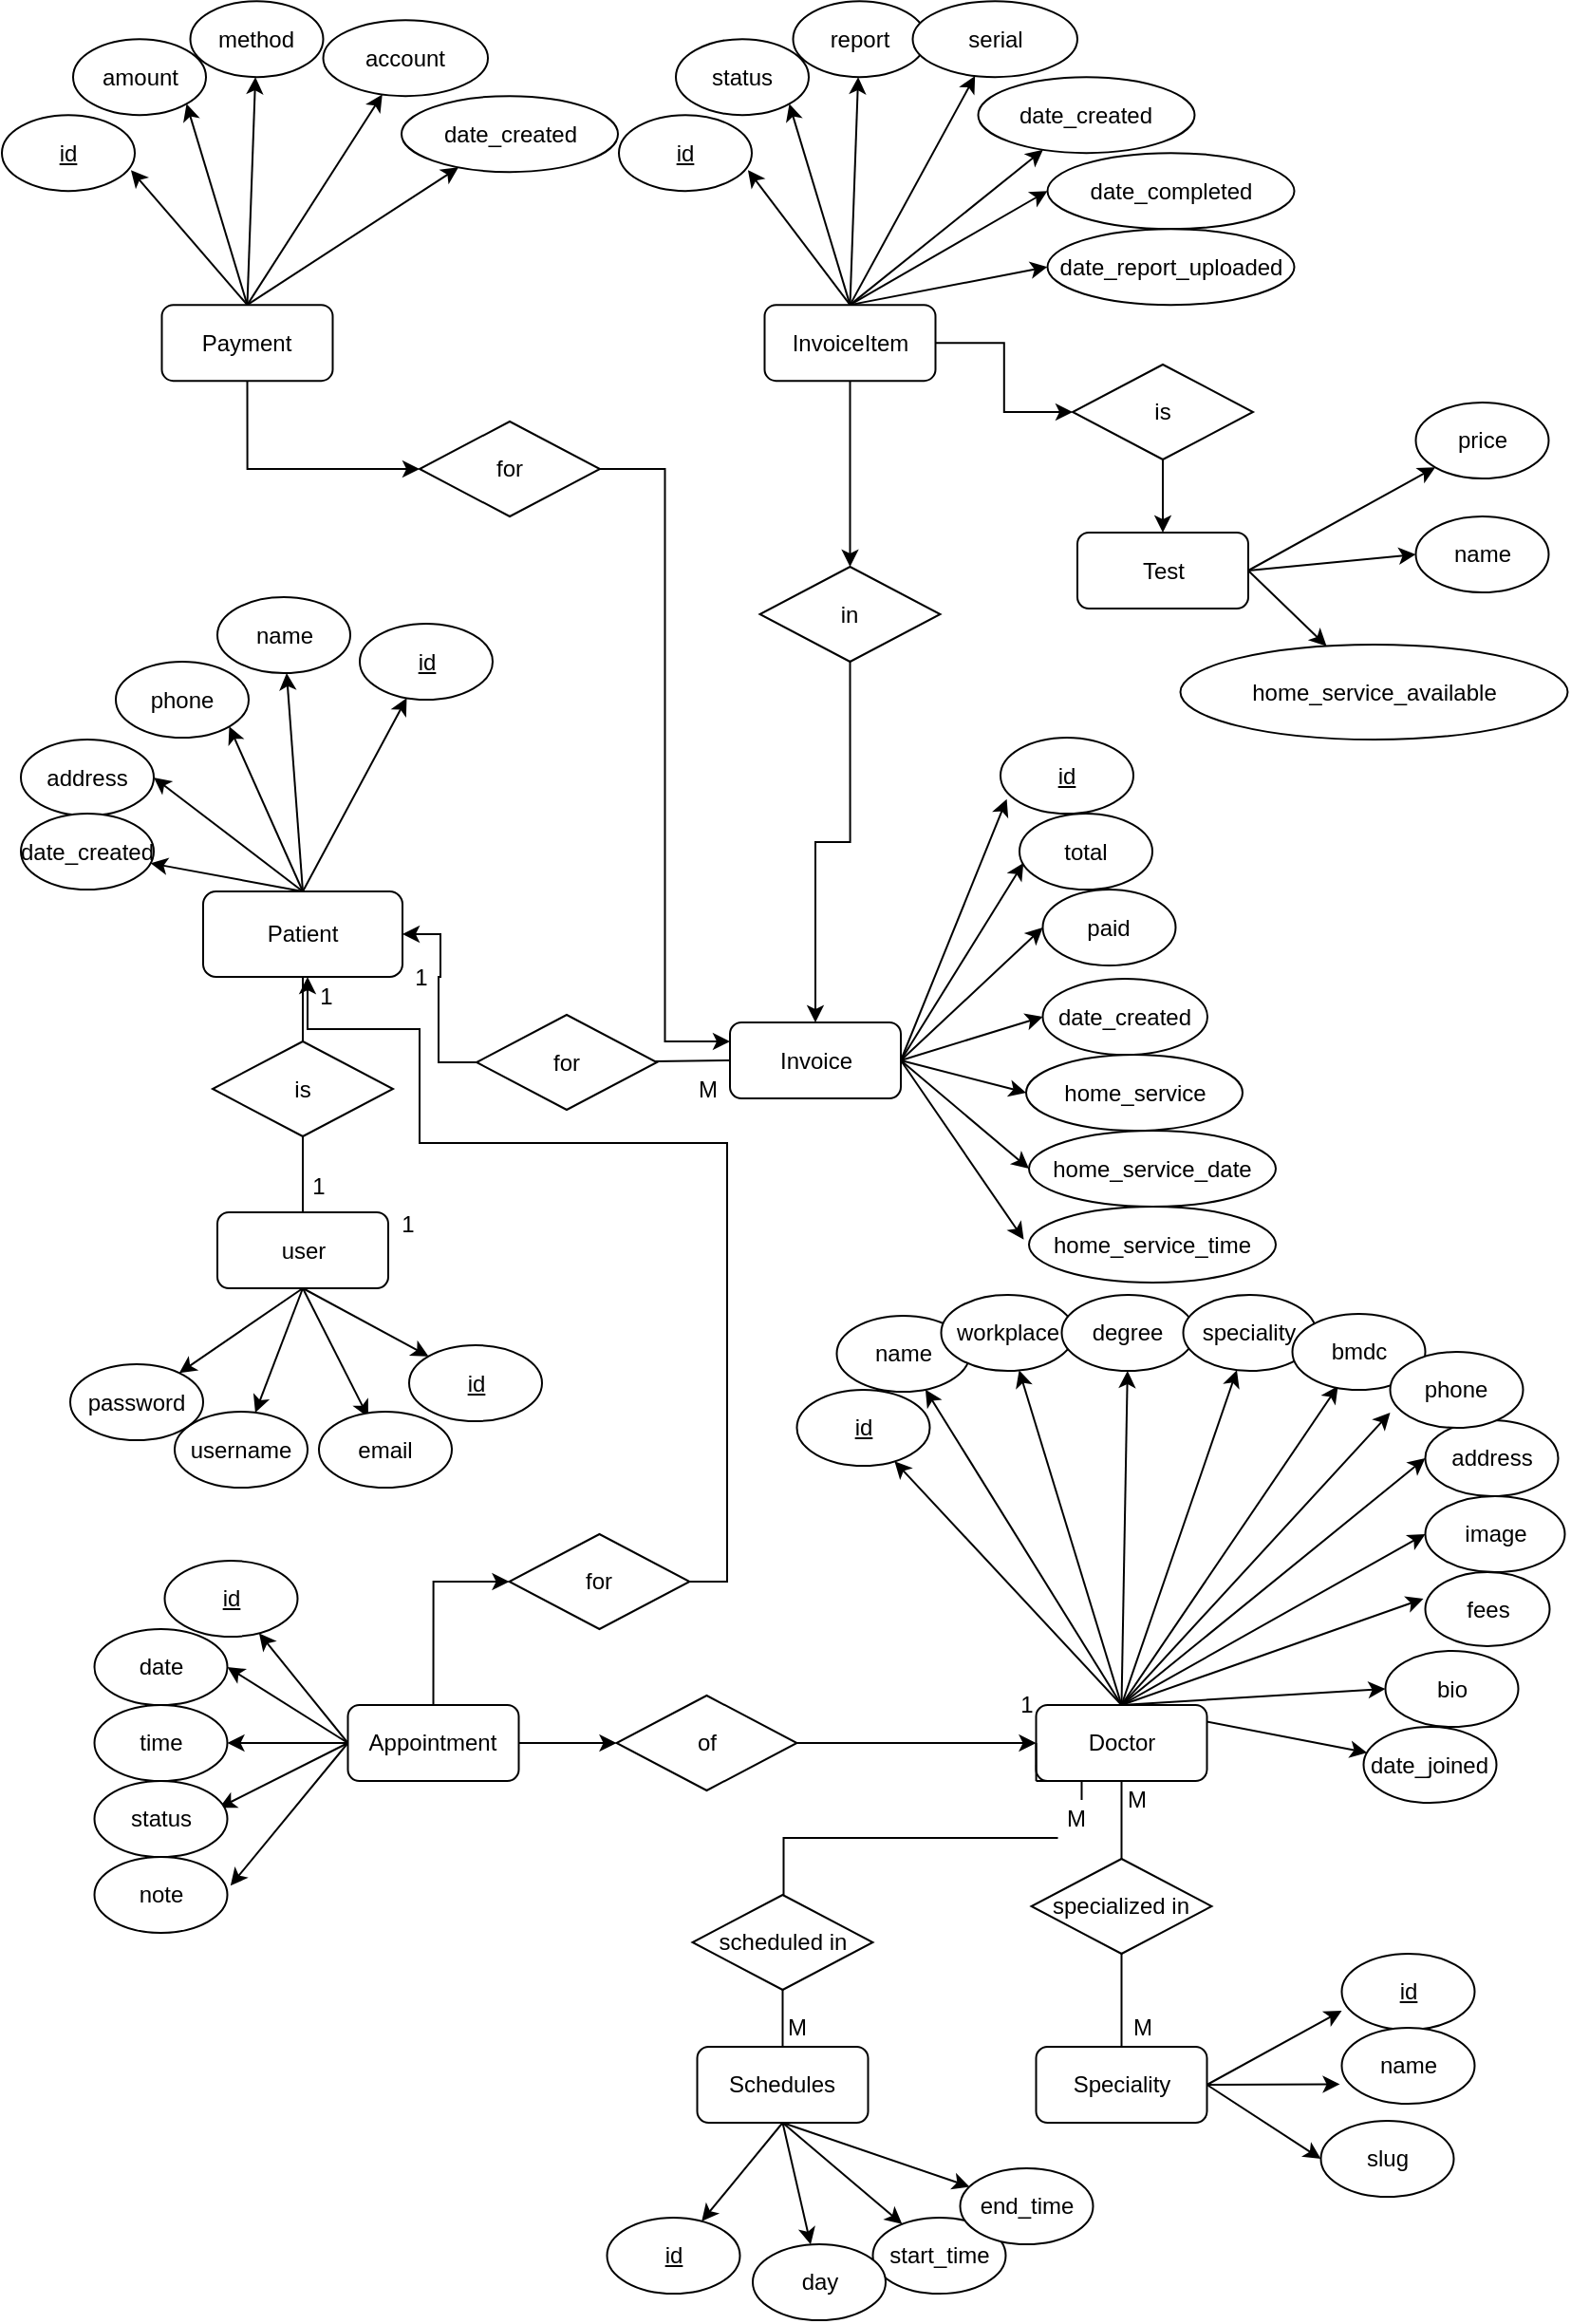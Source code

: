 <mxfile version="21.6.5" type="device">
  <diagram id="R2lEEEUBdFMjLlhIrx00" name="Page-1">
    <mxGraphModel dx="1203" dy="1278" grid="1" gridSize="10" guides="1" tooltips="1" connect="1" arrows="1" fold="1" page="1" pageScale="1" pageWidth="827" pageHeight="1169" math="0" shadow="0" extFonts="Permanent Marker^https://fonts.googleapis.com/css?family=Permanent+Marker">
      <root>
        <mxCell id="0" />
        <mxCell id="1" parent="0" />
        <mxCell id="MrEg3T0AcvcYFVCr-mxv-3" value="&lt;u&gt;id&lt;/u&gt;" style="ellipse;whiteSpace=wrap;html=1;" parent="1" vertex="1">
          <mxGeometry x="214.5" y="756.5" width="70" height="40" as="geometry" />
        </mxCell>
        <mxCell id="NR9xmrj7ewhQuDLOdvel-99" style="edgeStyle=none;rounded=0;orthogonalLoop=1;jettySize=auto;html=1;exitX=0.5;exitY=1;exitDx=0;exitDy=0;entryX=0;entryY=0;entryDx=0;entryDy=0;" parent="1" source="MrEg3T0AcvcYFVCr-mxv-27" target="MrEg3T0AcvcYFVCr-mxv-3" edge="1">
          <mxGeometry relative="1" as="geometry" />
        </mxCell>
        <mxCell id="NR9xmrj7ewhQuDLOdvel-100" style="edgeStyle=none;rounded=0;orthogonalLoop=1;jettySize=auto;html=1;exitX=0.5;exitY=1;exitDx=0;exitDy=0;entryX=0.371;entryY=0.075;entryDx=0;entryDy=0;entryPerimeter=0;" parent="1" source="MrEg3T0AcvcYFVCr-mxv-27" target="MrEg3T0AcvcYFVCr-mxv-28" edge="1">
          <mxGeometry relative="1" as="geometry" />
        </mxCell>
        <mxCell id="NR9xmrj7ewhQuDLOdvel-101" style="edgeStyle=none;rounded=0;orthogonalLoop=1;jettySize=auto;html=1;exitX=0.5;exitY=1;exitDx=0;exitDy=0;" parent="1" source="MrEg3T0AcvcYFVCr-mxv-27" target="MrEg3T0AcvcYFVCr-mxv-29" edge="1">
          <mxGeometry relative="1" as="geometry" />
        </mxCell>
        <mxCell id="NR9xmrj7ewhQuDLOdvel-102" style="edgeStyle=none;rounded=0;orthogonalLoop=1;jettySize=auto;html=1;exitX=0.5;exitY=1;exitDx=0;exitDy=0;" parent="1" source="MrEg3T0AcvcYFVCr-mxv-27" target="MrEg3T0AcvcYFVCr-mxv-30" edge="1">
          <mxGeometry relative="1" as="geometry" />
        </mxCell>
        <mxCell id="MrEg3T0AcvcYFVCr-mxv-27" value="user" style="rounded=1;whiteSpace=wrap;html=1;" parent="1" vertex="1">
          <mxGeometry x="113.5" y="686.5" width="90" height="40" as="geometry" />
        </mxCell>
        <mxCell id="MrEg3T0AcvcYFVCr-mxv-28" value="email" style="ellipse;whiteSpace=wrap;html=1;" parent="1" vertex="1">
          <mxGeometry x="167" y="791.5" width="70" height="40" as="geometry" />
        </mxCell>
        <mxCell id="MrEg3T0AcvcYFVCr-mxv-29" value="username" style="ellipse;whiteSpace=wrap;html=1;" parent="1" vertex="1">
          <mxGeometry x="91" y="791.5" width="70" height="40" as="geometry" />
        </mxCell>
        <mxCell id="MrEg3T0AcvcYFVCr-mxv-30" value="password" style="ellipse;whiteSpace=wrap;html=1;" parent="1" vertex="1">
          <mxGeometry x="36" y="766.5" width="70" height="40" as="geometry" />
        </mxCell>
        <mxCell id="MrEg3T0AcvcYFVCr-mxv-37" style="edgeStyle=none;rounded=0;orthogonalLoop=1;jettySize=auto;html=1;exitX=0.5;exitY=0;exitDx=0;exitDy=0;" parent="1" source="MrEg3T0AcvcYFVCr-mxv-40" target="MrEg3T0AcvcYFVCr-mxv-41" edge="1">
          <mxGeometry relative="1" as="geometry" />
        </mxCell>
        <mxCell id="MrEg3T0AcvcYFVCr-mxv-38" style="edgeStyle=none;rounded=0;orthogonalLoop=1;jettySize=auto;html=1;exitX=0.5;exitY=0;exitDx=0;exitDy=0;" parent="1" source="MrEg3T0AcvcYFVCr-mxv-40" target="MrEg3T0AcvcYFVCr-mxv-42" edge="1">
          <mxGeometry relative="1" as="geometry" />
        </mxCell>
        <mxCell id="MrEg3T0AcvcYFVCr-mxv-39" style="edgeStyle=none;rounded=0;orthogonalLoop=1;jettySize=auto;html=1;exitX=0.5;exitY=0;exitDx=0;exitDy=0;" parent="1" source="MrEg3T0AcvcYFVCr-mxv-40" target="MrEg3T0AcvcYFVCr-mxv-43" edge="1">
          <mxGeometry relative="1" as="geometry" />
        </mxCell>
        <mxCell id="NR9xmrj7ewhQuDLOdvel-12" style="edgeStyle=none;rounded=0;orthogonalLoop=1;jettySize=auto;html=1;exitX=0.5;exitY=0;exitDx=0;exitDy=0;" parent="1" source="MrEg3T0AcvcYFVCr-mxv-40" target="NR9xmrj7ewhQuDLOdvel-2" edge="1">
          <mxGeometry relative="1" as="geometry" />
        </mxCell>
        <mxCell id="NR9xmrj7ewhQuDLOdvel-13" style="edgeStyle=none;rounded=0;orthogonalLoop=1;jettySize=auto;html=1;exitX=0.5;exitY=0;exitDx=0;exitDy=0;" parent="1" source="MrEg3T0AcvcYFVCr-mxv-40" target="NR9xmrj7ewhQuDLOdvel-3" edge="1">
          <mxGeometry relative="1" as="geometry" />
        </mxCell>
        <mxCell id="NR9xmrj7ewhQuDLOdvel-16" style="edgeStyle=none;rounded=0;orthogonalLoop=1;jettySize=auto;html=1;exitX=0.5;exitY=0;exitDx=0;exitDy=0;entryX=0.343;entryY=0.95;entryDx=0;entryDy=0;entryPerimeter=0;" parent="1" source="MrEg3T0AcvcYFVCr-mxv-40" target="NR9xmrj7ewhQuDLOdvel-4" edge="1">
          <mxGeometry relative="1" as="geometry" />
        </mxCell>
        <mxCell id="NR9xmrj7ewhQuDLOdvel-18" style="edgeStyle=none;rounded=0;orthogonalLoop=1;jettySize=auto;html=1;exitX=0.5;exitY=0;exitDx=0;exitDy=0;entryX=0;entryY=0.8;entryDx=0;entryDy=0;entryPerimeter=0;" parent="1" source="MrEg3T0AcvcYFVCr-mxv-40" target="NR9xmrj7ewhQuDLOdvel-5" edge="1">
          <mxGeometry relative="1" as="geometry" />
        </mxCell>
        <mxCell id="NR9xmrj7ewhQuDLOdvel-19" style="edgeStyle=none;rounded=0;orthogonalLoop=1;jettySize=auto;html=1;exitX=0.5;exitY=0;exitDx=0;exitDy=0;entryX=0;entryY=0.5;entryDx=0;entryDy=0;" parent="1" source="MrEg3T0AcvcYFVCr-mxv-40" target="NR9xmrj7ewhQuDLOdvel-6" edge="1">
          <mxGeometry relative="1" as="geometry" />
        </mxCell>
        <mxCell id="NR9xmrj7ewhQuDLOdvel-20" style="edgeStyle=none;rounded=0;orthogonalLoop=1;jettySize=auto;html=1;exitX=0.5;exitY=0;exitDx=0;exitDy=0;entryX=0;entryY=0.5;entryDx=0;entryDy=0;" parent="1" source="MrEg3T0AcvcYFVCr-mxv-40" target="NR9xmrj7ewhQuDLOdvel-7" edge="1">
          <mxGeometry relative="1" as="geometry" />
        </mxCell>
        <mxCell id="NR9xmrj7ewhQuDLOdvel-21" style="edgeStyle=none;rounded=0;orthogonalLoop=1;jettySize=auto;html=1;exitX=0.5;exitY=0;exitDx=0;exitDy=0;entryX=-0.015;entryY=0.359;entryDx=0;entryDy=0;entryPerimeter=0;" parent="1" source="MrEg3T0AcvcYFVCr-mxv-40" target="NR9xmrj7ewhQuDLOdvel-9" edge="1">
          <mxGeometry relative="1" as="geometry" />
        </mxCell>
        <mxCell id="NR9xmrj7ewhQuDLOdvel-22" style="edgeStyle=none;rounded=0;orthogonalLoop=1;jettySize=auto;html=1;exitX=0.5;exitY=0;exitDx=0;exitDy=0;entryX=0;entryY=0.5;entryDx=0;entryDy=0;" parent="1" source="MrEg3T0AcvcYFVCr-mxv-40" target="NR9xmrj7ewhQuDLOdvel-8" edge="1">
          <mxGeometry relative="1" as="geometry" />
        </mxCell>
        <mxCell id="NR9xmrj7ewhQuDLOdvel-23" style="edgeStyle=none;rounded=0;orthogonalLoop=1;jettySize=auto;html=1;exitX=0.5;exitY=0;exitDx=0;exitDy=0;" parent="1" source="MrEg3T0AcvcYFVCr-mxv-40" target="NR9xmrj7ewhQuDLOdvel-10" edge="1">
          <mxGeometry relative="1" as="geometry" />
        </mxCell>
        <mxCell id="NR9xmrj7ewhQuDLOdvel-47" style="edgeStyle=orthogonalEdgeStyle;rounded=0;orthogonalLoop=1;jettySize=auto;html=1;exitX=0;exitY=1;exitDx=0;exitDy=0;endArrow=none;endFill=0;" parent="1" source="NR9xmrj7ewhQuDLOdvel-49" target="MrEg3T0AcvcYFVCr-mxv-68" edge="1">
          <mxGeometry relative="1" as="geometry">
            <Array as="points">
              <mxPoint x="411.75" y="1016" />
            </Array>
          </mxGeometry>
        </mxCell>
        <mxCell id="MrEg3T0AcvcYFVCr-mxv-40" value="Doctor" style="rounded=1;whiteSpace=wrap;html=1;" parent="1" vertex="1">
          <mxGeometry x="544.75" y="946" width="90" height="40" as="geometry" />
        </mxCell>
        <mxCell id="MrEg3T0AcvcYFVCr-mxv-41" value="&lt;u&gt;id&lt;/u&gt;" style="ellipse;whiteSpace=wrap;html=1;" parent="1" vertex="1">
          <mxGeometry x="418.75" y="780" width="70" height="40" as="geometry" />
        </mxCell>
        <mxCell id="MrEg3T0AcvcYFVCr-mxv-42" value="name" style="ellipse;whiteSpace=wrap;html=1;" parent="1" vertex="1">
          <mxGeometry x="439.75" y="741" width="70" height="40" as="geometry" />
        </mxCell>
        <mxCell id="MrEg3T0AcvcYFVCr-mxv-43" value="workplace" style="ellipse;whiteSpace=wrap;html=1;" parent="1" vertex="1">
          <mxGeometry x="494.75" y="730" width="70" height="40" as="geometry" />
        </mxCell>
        <mxCell id="MrEg3T0AcvcYFVCr-mxv-53" style="edgeStyle=none;rounded=0;orthogonalLoop=1;jettySize=auto;html=1;exitX=1;exitY=0.5;exitDx=0;exitDy=0;entryX=0;entryY=0.75;entryDx=0;entryDy=0;entryPerimeter=0;" parent="1" source="MrEg3T0AcvcYFVCr-mxv-47" target="MrEg3T0AcvcYFVCr-mxv-48" edge="1">
          <mxGeometry relative="1" as="geometry" />
        </mxCell>
        <mxCell id="MrEg3T0AcvcYFVCr-mxv-54" style="edgeStyle=none;rounded=0;orthogonalLoop=1;jettySize=auto;html=1;exitX=1;exitY=0.5;exitDx=0;exitDy=0;entryX=-0.014;entryY=0.743;entryDx=0;entryDy=0;entryPerimeter=0;" parent="1" source="MrEg3T0AcvcYFVCr-mxv-47" target="MrEg3T0AcvcYFVCr-mxv-49" edge="1">
          <mxGeometry relative="1" as="geometry" />
        </mxCell>
        <mxCell id="MrEg3T0AcvcYFVCr-mxv-56" style="edgeStyle=none;rounded=0;orthogonalLoop=1;jettySize=auto;html=1;exitX=1;exitY=0.5;exitDx=0;exitDy=0;entryX=0;entryY=0.5;entryDx=0;entryDy=0;" parent="1" source="MrEg3T0AcvcYFVCr-mxv-47" target="MrEg3T0AcvcYFVCr-mxv-52" edge="1">
          <mxGeometry relative="1" as="geometry" />
        </mxCell>
        <mxCell id="MrEg3T0AcvcYFVCr-mxv-60" style="edgeStyle=none;rounded=0;orthogonalLoop=1;jettySize=auto;html=1;exitX=0.5;exitY=0;exitDx=0;exitDy=0;entryX=0.5;entryY=1;entryDx=0;entryDy=0;endArrow=none;endFill=0;" parent="1" source="MrEg3T0AcvcYFVCr-mxv-47" target="MrEg3T0AcvcYFVCr-mxv-59" edge="1">
          <mxGeometry relative="1" as="geometry" />
        </mxCell>
        <mxCell id="MrEg3T0AcvcYFVCr-mxv-47" value="Speciality" style="rounded=1;whiteSpace=wrap;html=1;" parent="1" vertex="1">
          <mxGeometry x="544.75" y="1126" width="90" height="40" as="geometry" />
        </mxCell>
        <mxCell id="MrEg3T0AcvcYFVCr-mxv-48" value="&lt;u&gt;id&lt;/u&gt;" style="ellipse;whiteSpace=wrap;html=1;" parent="1" vertex="1">
          <mxGeometry x="705.75" y="1077" width="70" height="40" as="geometry" />
        </mxCell>
        <mxCell id="MrEg3T0AcvcYFVCr-mxv-49" value="name" style="ellipse;whiteSpace=wrap;html=1;" parent="1" vertex="1">
          <mxGeometry x="705.75" y="1116" width="70" height="40" as="geometry" />
        </mxCell>
        <mxCell id="MrEg3T0AcvcYFVCr-mxv-52" value="slug" style="ellipse;whiteSpace=wrap;html=1;" parent="1" vertex="1">
          <mxGeometry x="694.75" y="1165" width="70" height="40" as="geometry" />
        </mxCell>
        <mxCell id="NR9xmrj7ewhQuDLOdvel-43" style="edgeStyle=none;rounded=0;orthogonalLoop=1;jettySize=auto;html=1;exitX=0.5;exitY=0;exitDx=0;exitDy=0;endArrow=none;endFill=0;" parent="1" source="MrEg3T0AcvcYFVCr-mxv-59" target="MrEg3T0AcvcYFVCr-mxv-40" edge="1">
          <mxGeometry relative="1" as="geometry" />
        </mxCell>
        <mxCell id="MrEg3T0AcvcYFVCr-mxv-59" value="specialized in" style="rhombus;whiteSpace=wrap;html=1;" parent="1" vertex="1">
          <mxGeometry x="542.25" y="1027" width="95" height="50" as="geometry" />
        </mxCell>
        <mxCell id="MrEg3T0AcvcYFVCr-mxv-72" style="edgeStyle=none;rounded=0;orthogonalLoop=1;jettySize=auto;html=1;exitX=0.5;exitY=0;exitDx=0;exitDy=0;entryX=0.5;entryY=1;entryDx=0;entryDy=0;endArrow=none;endFill=0;" parent="1" source="MrEg3T0AcvcYFVCr-mxv-62" target="MrEg3T0AcvcYFVCr-mxv-68" edge="1">
          <mxGeometry relative="1" as="geometry" />
        </mxCell>
        <mxCell id="MrEg3T0AcvcYFVCr-mxv-74" style="edgeStyle=none;rounded=0;orthogonalLoop=1;jettySize=auto;html=1;exitX=0.5;exitY=1;exitDx=0;exitDy=0;" parent="1" source="MrEg3T0AcvcYFVCr-mxv-62" target="MrEg3T0AcvcYFVCr-mxv-63" edge="1">
          <mxGeometry relative="1" as="geometry" />
        </mxCell>
        <mxCell id="MrEg3T0AcvcYFVCr-mxv-75" style="edgeStyle=none;rounded=0;orthogonalLoop=1;jettySize=auto;html=1;exitX=0.5;exitY=1;exitDx=0;exitDy=0;" parent="1" source="MrEg3T0AcvcYFVCr-mxv-62" target="MrEg3T0AcvcYFVCr-mxv-67" edge="1">
          <mxGeometry relative="1" as="geometry" />
        </mxCell>
        <mxCell id="MrEg3T0AcvcYFVCr-mxv-76" style="edgeStyle=none;rounded=0;orthogonalLoop=1;jettySize=auto;html=1;exitX=0.5;exitY=1;exitDx=0;exitDy=0;" parent="1" source="MrEg3T0AcvcYFVCr-mxv-62" target="MrEg3T0AcvcYFVCr-mxv-65" edge="1">
          <mxGeometry relative="1" as="geometry" />
        </mxCell>
        <mxCell id="NR9xmrj7ewhQuDLOdvel-46" style="edgeStyle=none;rounded=0;orthogonalLoop=1;jettySize=auto;html=1;exitX=0.5;exitY=1;exitDx=0;exitDy=0;" parent="1" source="MrEg3T0AcvcYFVCr-mxv-62" target="NR9xmrj7ewhQuDLOdvel-45" edge="1">
          <mxGeometry relative="1" as="geometry" />
        </mxCell>
        <mxCell id="MrEg3T0AcvcYFVCr-mxv-62" value="Schedules" style="rounded=1;whiteSpace=wrap;html=1;" parent="1" vertex="1">
          <mxGeometry x="366.25" y="1126" width="90" height="40" as="geometry" />
        </mxCell>
        <mxCell id="MrEg3T0AcvcYFVCr-mxv-63" value="&lt;u&gt;id&lt;/u&gt;" style="ellipse;whiteSpace=wrap;html=1;" parent="1" vertex="1">
          <mxGeometry x="318.75" y="1216" width="70" height="40" as="geometry" />
        </mxCell>
        <mxCell id="MrEg3T0AcvcYFVCr-mxv-65" value="start_time" style="ellipse;whiteSpace=wrap;html=1;" parent="1" vertex="1">
          <mxGeometry x="458.75" y="1216" width="70" height="40" as="geometry" />
        </mxCell>
        <mxCell id="MrEg3T0AcvcYFVCr-mxv-67" value="day" style="ellipse;whiteSpace=wrap;html=1;" parent="1" vertex="1">
          <mxGeometry x="395.5" y="1230" width="70" height="40" as="geometry" />
        </mxCell>
        <mxCell id="MrEg3T0AcvcYFVCr-mxv-68" value="scheduled in" style="rhombus;whiteSpace=wrap;html=1;" parent="1" vertex="1">
          <mxGeometry x="363.75" y="1046" width="95" height="50" as="geometry" />
        </mxCell>
        <mxCell id="7JgGN-1_wyzwWo55QArx-51" style="edgeStyle=none;rounded=0;orthogonalLoop=1;jettySize=auto;html=1;exitX=1;exitY=0.5;exitDx=0;exitDy=0;entryX=0;entryY=1;entryDx=0;entryDy=0;" edge="1" parent="1" source="MrEg3T0AcvcYFVCr-mxv-103" target="NR9xmrj7ewhQuDLOdvel-59">
          <mxGeometry relative="1" as="geometry" />
        </mxCell>
        <mxCell id="7JgGN-1_wyzwWo55QArx-52" style="edgeStyle=none;rounded=0;orthogonalLoop=1;jettySize=auto;html=1;exitX=1;exitY=0.5;exitDx=0;exitDy=0;entryX=0;entryY=0.5;entryDx=0;entryDy=0;" edge="1" parent="1" source="MrEg3T0AcvcYFVCr-mxv-103" target="NR9xmrj7ewhQuDLOdvel-60">
          <mxGeometry relative="1" as="geometry" />
        </mxCell>
        <mxCell id="7JgGN-1_wyzwWo55QArx-53" style="edgeStyle=none;rounded=0;orthogonalLoop=1;jettySize=auto;html=1;exitX=1;exitY=0.5;exitDx=0;exitDy=0;" edge="1" parent="1" source="MrEg3T0AcvcYFVCr-mxv-103" target="NR9xmrj7ewhQuDLOdvel-58">
          <mxGeometry relative="1" as="geometry" />
        </mxCell>
        <mxCell id="MrEg3T0AcvcYFVCr-mxv-103" value="Test" style="rounded=1;whiteSpace=wrap;html=1;" parent="1" vertex="1">
          <mxGeometry x="566.5" y="328.5" width="90" height="40" as="geometry" />
        </mxCell>
        <mxCell id="NR9xmrj7ewhQuDLOdvel-25" style="edgeStyle=none;rounded=0;orthogonalLoop=1;jettySize=auto;html=1;exitX=0;exitY=0.5;exitDx=0;exitDy=0;" parent="1" source="MrEg3T0AcvcYFVCr-mxv-136" target="MrEg3T0AcvcYFVCr-mxv-142" edge="1">
          <mxGeometry relative="1" as="geometry" />
        </mxCell>
        <mxCell id="NR9xmrj7ewhQuDLOdvel-26" style="edgeStyle=none;rounded=0;orthogonalLoop=1;jettySize=auto;html=1;exitX=0;exitY=0.5;exitDx=0;exitDy=0;entryX=1;entryY=0.5;entryDx=0;entryDy=0;" parent="1" source="MrEg3T0AcvcYFVCr-mxv-136" target="MrEg3T0AcvcYFVCr-mxv-141" edge="1">
          <mxGeometry relative="1" as="geometry" />
        </mxCell>
        <mxCell id="NR9xmrj7ewhQuDLOdvel-27" style="edgeStyle=none;rounded=0;orthogonalLoop=1;jettySize=auto;html=1;exitX=0;exitY=0.5;exitDx=0;exitDy=0;entryX=1;entryY=1;entryDx=0;entryDy=0;" parent="1" source="MrEg3T0AcvcYFVCr-mxv-136" target="MrEg3T0AcvcYFVCr-mxv-140" edge="1">
          <mxGeometry relative="1" as="geometry" />
        </mxCell>
        <mxCell id="NR9xmrj7ewhQuDLOdvel-29" style="edgeStyle=none;rounded=0;orthogonalLoop=1;jettySize=auto;html=1;exitX=0;exitY=0.5;exitDx=0;exitDy=0;" parent="1" source="MrEg3T0AcvcYFVCr-mxv-136" target="MrEg3T0AcvcYFVCr-mxv-138" edge="1">
          <mxGeometry relative="1" as="geometry" />
        </mxCell>
        <mxCell id="NR9xmrj7ewhQuDLOdvel-30" style="edgeStyle=none;rounded=0;orthogonalLoop=1;jettySize=auto;html=1;exitX=0;exitY=0.5;exitDx=0;exitDy=0;" parent="1" source="MrEg3T0AcvcYFVCr-mxv-136" target="MrEg3T0AcvcYFVCr-mxv-137" edge="1">
          <mxGeometry relative="1" as="geometry" />
        </mxCell>
        <mxCell id="NR9xmrj7ewhQuDLOdvel-103" style="edgeStyle=none;rounded=0;orthogonalLoop=1;jettySize=auto;html=1;exitX=1;exitY=0.5;exitDx=0;exitDy=0;endArrow=none;endFill=0;" parent="1" source="MrEg3T0AcvcYFVCr-mxv-136" target="NR9xmrj7ewhQuDLOdvel-31" edge="1">
          <mxGeometry relative="1" as="geometry" />
        </mxCell>
        <mxCell id="MrEg3T0AcvcYFVCr-mxv-136" value="Patient" style="rounded=1;whiteSpace=wrap;html=1;direction=south;" parent="1" vertex="1">
          <mxGeometry x="106" y="517.5" width="105" height="45" as="geometry" />
        </mxCell>
        <mxCell id="MrEg3T0AcvcYFVCr-mxv-137" value="&lt;u&gt;id&lt;/u&gt;" style="ellipse;whiteSpace=wrap;html=1;" parent="1" vertex="1">
          <mxGeometry x="188.5" y="376.5" width="70" height="40" as="geometry" />
        </mxCell>
        <mxCell id="MrEg3T0AcvcYFVCr-mxv-138" value="name" style="ellipse;whiteSpace=wrap;html=1;" parent="1" vertex="1">
          <mxGeometry x="113.5" y="362.5" width="70" height="40" as="geometry" />
        </mxCell>
        <mxCell id="MrEg3T0AcvcYFVCr-mxv-140" value="phone" style="ellipse;whiteSpace=wrap;html=1;" parent="1" vertex="1">
          <mxGeometry x="60" y="396.5" width="70" height="40" as="geometry" />
        </mxCell>
        <mxCell id="MrEg3T0AcvcYFVCr-mxv-141" value="address" style="ellipse;whiteSpace=wrap;html=1;" parent="1" vertex="1">
          <mxGeometry x="10" y="437.5" width="70" height="40" as="geometry" />
        </mxCell>
        <mxCell id="MrEg3T0AcvcYFVCr-mxv-142" value="date_created" style="ellipse;whiteSpace=wrap;html=1;" parent="1" vertex="1">
          <mxGeometry x="10" y="476.5" width="70" height="40" as="geometry" />
        </mxCell>
        <mxCell id="SFDQZ4exOJzogGGHjE1F-18" value="M" style="rounded=0;whiteSpace=wrap;html=1;labelBorderColor=none;fillColor=none;strokeColor=none;" parent="1" vertex="1">
          <mxGeometry x="587.75" y="986" width="20" height="20" as="geometry" />
        </mxCell>
        <mxCell id="SFDQZ4exOJzogGGHjE1F-19" value="M" style="rounded=0;whiteSpace=wrap;html=1;labelBorderColor=none;fillColor=none;strokeColor=none;" parent="1" vertex="1">
          <mxGeometry x="591.25" y="1106" width="20" height="20" as="geometry" />
        </mxCell>
        <mxCell id="NR9xmrj7ewhQuDLOdvel-2" value="degree" style="ellipse;whiteSpace=wrap;html=1;" parent="1" vertex="1">
          <mxGeometry x="558.25" y="730" width="70" height="40" as="geometry" />
        </mxCell>
        <mxCell id="NR9xmrj7ewhQuDLOdvel-3" value="speciality" style="ellipse;whiteSpace=wrap;html=1;" parent="1" vertex="1">
          <mxGeometry x="622.25" y="730" width="70" height="40" as="geometry" />
        </mxCell>
        <mxCell id="NR9xmrj7ewhQuDLOdvel-4" value="bmdc" style="ellipse;whiteSpace=wrap;html=1;" parent="1" vertex="1">
          <mxGeometry x="679.75" y="740" width="70" height="40" as="geometry" />
        </mxCell>
        <mxCell id="NR9xmrj7ewhQuDLOdvel-6" value="address" style="ellipse;whiteSpace=wrap;html=1;" parent="1" vertex="1">
          <mxGeometry x="749.75" y="796" width="70" height="40" as="geometry" />
        </mxCell>
        <mxCell id="NR9xmrj7ewhQuDLOdvel-7" value="image" style="ellipse;whiteSpace=wrap;html=1;" parent="1" vertex="1">
          <mxGeometry x="749.75" y="836" width="73.5" height="40" as="geometry" />
        </mxCell>
        <mxCell id="NR9xmrj7ewhQuDLOdvel-8" value="bio" style="ellipse;whiteSpace=wrap;html=1;" parent="1" vertex="1">
          <mxGeometry x="728.75" y="917.5" width="70" height="40" as="geometry" />
        </mxCell>
        <mxCell id="NR9xmrj7ewhQuDLOdvel-9" value="fees" style="ellipse;whiteSpace=wrap;html=1;" parent="1" vertex="1">
          <mxGeometry x="749.75" y="876" width="65.5" height="39" as="geometry" />
        </mxCell>
        <mxCell id="NR9xmrj7ewhQuDLOdvel-10" value="date_joined" style="ellipse;whiteSpace=wrap;html=1;" parent="1" vertex="1">
          <mxGeometry x="717.25" y="957.5" width="70" height="40" as="geometry" />
        </mxCell>
        <mxCell id="NR9xmrj7ewhQuDLOdvel-5" value="phone" style="ellipse;whiteSpace=wrap;html=1;" parent="1" vertex="1">
          <mxGeometry x="731.25" y="760" width="70" height="40" as="geometry" />
        </mxCell>
        <mxCell id="NR9xmrj7ewhQuDLOdvel-104" style="edgeStyle=none;rounded=0;orthogonalLoop=1;jettySize=auto;html=1;exitX=0.5;exitY=1;exitDx=0;exitDy=0;endArrow=none;endFill=0;" parent="1" source="NR9xmrj7ewhQuDLOdvel-31" target="MrEg3T0AcvcYFVCr-mxv-27" edge="1">
          <mxGeometry relative="1" as="geometry" />
        </mxCell>
        <mxCell id="NR9xmrj7ewhQuDLOdvel-31" value="is" style="rhombus;whiteSpace=wrap;html=1;" parent="1" vertex="1">
          <mxGeometry x="111" y="596.5" width="95" height="50" as="geometry" />
        </mxCell>
        <mxCell id="NR9xmrj7ewhQuDLOdvel-39" value="1" style="rounded=0;whiteSpace=wrap;html=1;labelBorderColor=none;fillColor=none;strokeColor=none;" parent="1" vertex="1">
          <mxGeometry x="161" y="562.5" width="20" height="20" as="geometry" />
        </mxCell>
        <mxCell id="NR9xmrj7ewhQuDLOdvel-40" value="1" style="rounded=0;whiteSpace=wrap;html=1;labelBorderColor=none;fillColor=none;strokeColor=none;" parent="1" vertex="1">
          <mxGeometry x="157" y="662.5" width="20" height="20" as="geometry" />
        </mxCell>
        <mxCell id="NR9xmrj7ewhQuDLOdvel-41" value="1" style="rounded=0;whiteSpace=wrap;html=1;labelBorderColor=none;fillColor=none;strokeColor=none;" parent="1" vertex="1">
          <mxGeometry x="203.5" y="682.5" width="20" height="20" as="geometry" />
        </mxCell>
        <mxCell id="NR9xmrj7ewhQuDLOdvel-45" value="end_time" style="ellipse;whiteSpace=wrap;html=1;" parent="1" vertex="1">
          <mxGeometry x="504.75" y="1190" width="70" height="40" as="geometry" />
        </mxCell>
        <mxCell id="NR9xmrj7ewhQuDLOdvel-48" value="M" style="rounded=0;whiteSpace=wrap;html=1;labelBorderColor=none;fillColor=none;strokeColor=none;" parent="1" vertex="1">
          <mxGeometry x="409.25" y="1106" width="20" height="20" as="geometry" />
        </mxCell>
        <mxCell id="NR9xmrj7ewhQuDLOdvel-58" value="home_service_available" style="ellipse;whiteSpace=wrap;html=1;" parent="1" vertex="1">
          <mxGeometry x="620.75" y="387.5" width="204" height="50" as="geometry" />
        </mxCell>
        <mxCell id="NR9xmrj7ewhQuDLOdvel-59" value="price" style="ellipse;whiteSpace=wrap;html=1;" parent="1" vertex="1">
          <mxGeometry x="744.75" y="260" width="70" height="40" as="geometry" />
        </mxCell>
        <mxCell id="NR9xmrj7ewhQuDLOdvel-60" value="name" style="ellipse;whiteSpace=wrap;html=1;" parent="1" vertex="1">
          <mxGeometry x="744.75" y="320" width="70" height="40" as="geometry" />
        </mxCell>
        <mxCell id="NR9xmrj7ewhQuDLOdvel-128" value="" style="edgeStyle=orthogonalEdgeStyle;rounded=0;orthogonalLoop=1;jettySize=auto;html=1;exitX=0;exitY=0.5;exitDx=0;exitDy=0;endArrow=none;endFill=0;" parent="1" source="MrEg3T0AcvcYFVCr-mxv-40" edge="1">
          <mxGeometry relative="1" as="geometry">
            <mxPoint x="544.75" y="966" as="sourcePoint" />
            <mxPoint x="544.75" y="977.5" as="targetPoint" />
            <Array as="points">
              <mxPoint x="544.75" y="986" />
            </Array>
          </mxGeometry>
        </mxCell>
        <mxCell id="NR9xmrj7ewhQuDLOdvel-129" value="" style="edgeStyle=orthogonalEdgeStyle;rounded=0;orthogonalLoop=1;jettySize=auto;html=1;exitX=0;exitY=1;exitDx=0;exitDy=0;endArrow=none;endFill=0;" parent="1" source="MrEg3T0AcvcYFVCr-mxv-40" target="NR9xmrj7ewhQuDLOdvel-49" edge="1">
          <mxGeometry relative="1" as="geometry">
            <mxPoint x="544.75" y="986" as="sourcePoint" />
            <mxPoint x="411.75" y="1046" as="targetPoint" />
            <Array as="points">
              <mxPoint x="568.75" y="986" />
              <mxPoint x="568.75" y="1016" />
            </Array>
          </mxGeometry>
        </mxCell>
        <mxCell id="NR9xmrj7ewhQuDLOdvel-49" value="M" style="rounded=0;whiteSpace=wrap;html=1;labelBorderColor=none;fillColor=none;strokeColor=none;" parent="1" vertex="1">
          <mxGeometry x="556.25" y="996" width="20" height="20" as="geometry" />
        </mxCell>
        <mxCell id="NR9xmrj7ewhQuDLOdvel-140" value="1" style="rounded=0;whiteSpace=wrap;html=1;labelBorderColor=none;fillColor=none;strokeColor=none;" parent="1" vertex="1">
          <mxGeometry x="211" y="552.5" width="20" height="20" as="geometry" />
        </mxCell>
        <mxCell id="NR9xmrj7ewhQuDLOdvel-142" value="1" style="rounded=0;whiteSpace=wrap;html=1;labelBorderColor=none;fillColor=none;strokeColor=none;" parent="1" vertex="1">
          <mxGeometry x="529.75" y="936" width="20" height="20" as="geometry" />
        </mxCell>
        <mxCell id="7JgGN-1_wyzwWo55QArx-44" style="edgeStyle=none;rounded=0;orthogonalLoop=1;jettySize=auto;html=1;exitX=1;exitY=0.5;exitDx=0;exitDy=0;entryX=0.047;entryY=0.808;entryDx=0;entryDy=0;entryPerimeter=0;" edge="1" parent="1" source="NR9xmrj7ewhQuDLOdvel-143" target="NR9xmrj7ewhQuDLOdvel-144">
          <mxGeometry relative="1" as="geometry" />
        </mxCell>
        <mxCell id="7JgGN-1_wyzwWo55QArx-45" style="edgeStyle=none;rounded=0;orthogonalLoop=1;jettySize=auto;html=1;exitX=1;exitY=0.5;exitDx=0;exitDy=0;entryX=0.03;entryY=0.649;entryDx=0;entryDy=0;entryPerimeter=0;" edge="1" parent="1" source="NR9xmrj7ewhQuDLOdvel-143" target="NR9xmrj7ewhQuDLOdvel-145">
          <mxGeometry relative="1" as="geometry" />
        </mxCell>
        <mxCell id="7JgGN-1_wyzwWo55QArx-46" style="edgeStyle=none;rounded=0;orthogonalLoop=1;jettySize=auto;html=1;exitX=1;exitY=0.5;exitDx=0;exitDy=0;entryX=0;entryY=0.5;entryDx=0;entryDy=0;" edge="1" parent="1" source="NR9xmrj7ewhQuDLOdvel-143" target="NR9xmrj7ewhQuDLOdvel-146">
          <mxGeometry relative="1" as="geometry" />
        </mxCell>
        <mxCell id="7JgGN-1_wyzwWo55QArx-47" style="edgeStyle=none;rounded=0;orthogonalLoop=1;jettySize=auto;html=1;exitX=1;exitY=0.5;exitDx=0;exitDy=0;entryX=0;entryY=0.5;entryDx=0;entryDy=0;" edge="1" parent="1" source="NR9xmrj7ewhQuDLOdvel-143" target="NR9xmrj7ewhQuDLOdvel-147">
          <mxGeometry relative="1" as="geometry" />
        </mxCell>
        <mxCell id="7JgGN-1_wyzwWo55QArx-48" style="edgeStyle=none;rounded=0;orthogonalLoop=1;jettySize=auto;html=1;exitX=1;exitY=0.5;exitDx=0;exitDy=0;entryX=0;entryY=0.5;entryDx=0;entryDy=0;" edge="1" parent="1" source="NR9xmrj7ewhQuDLOdvel-143" target="NR9xmrj7ewhQuDLOdvel-148">
          <mxGeometry relative="1" as="geometry" />
        </mxCell>
        <mxCell id="7JgGN-1_wyzwWo55QArx-49" style="edgeStyle=none;rounded=0;orthogonalLoop=1;jettySize=auto;html=1;exitX=1;exitY=0.5;exitDx=0;exitDy=0;entryX=0;entryY=0.5;entryDx=0;entryDy=0;" edge="1" parent="1" source="NR9xmrj7ewhQuDLOdvel-143" target="7JgGN-1_wyzwWo55QArx-6">
          <mxGeometry relative="1" as="geometry" />
        </mxCell>
        <mxCell id="7JgGN-1_wyzwWo55QArx-50" style="edgeStyle=none;rounded=0;orthogonalLoop=1;jettySize=auto;html=1;exitX=1;exitY=0.5;exitDx=0;exitDy=0;entryX=-0.021;entryY=0.435;entryDx=0;entryDy=0;entryPerimeter=0;" edge="1" parent="1" source="NR9xmrj7ewhQuDLOdvel-143" target="7JgGN-1_wyzwWo55QArx-7">
          <mxGeometry relative="1" as="geometry" />
        </mxCell>
        <mxCell id="7JgGN-1_wyzwWo55QArx-55" style="edgeStyle=none;rounded=0;orthogonalLoop=1;jettySize=auto;html=1;exitX=0;exitY=0.5;exitDx=0;exitDy=0;endArrow=none;endFill=0;" edge="1" parent="1" source="NR9xmrj7ewhQuDLOdvel-143" target="7JgGN-1_wyzwWo55QArx-54">
          <mxGeometry relative="1" as="geometry" />
        </mxCell>
        <mxCell id="NR9xmrj7ewhQuDLOdvel-143" value="Invoice" style="rounded=1;whiteSpace=wrap;html=1;" parent="1" vertex="1">
          <mxGeometry x="383.5" y="586.5" width="90" height="40" as="geometry" />
        </mxCell>
        <mxCell id="NR9xmrj7ewhQuDLOdvel-144" value="&lt;u&gt;id&lt;/u&gt;" style="ellipse;whiteSpace=wrap;html=1;" parent="1" vertex="1">
          <mxGeometry x="526" y="436.5" width="70" height="40" as="geometry" />
        </mxCell>
        <mxCell id="NR9xmrj7ewhQuDLOdvel-145" value="total" style="ellipse;whiteSpace=wrap;html=1;" parent="1" vertex="1">
          <mxGeometry x="536" y="476.5" width="70" height="40" as="geometry" />
        </mxCell>
        <mxCell id="NR9xmrj7ewhQuDLOdvel-146" value="paid" style="ellipse;whiteSpace=wrap;html=1;" parent="1" vertex="1">
          <mxGeometry x="548.25" y="516.5" width="70" height="40" as="geometry" />
        </mxCell>
        <mxCell id="NR9xmrj7ewhQuDLOdvel-147" value="date_created" style="ellipse;whiteSpace=wrap;html=1;" parent="1" vertex="1">
          <mxGeometry x="548.25" y="563.5" width="86.75" height="40" as="geometry" />
        </mxCell>
        <mxCell id="NR9xmrj7ewhQuDLOdvel-148" value="home_service" style="ellipse;whiteSpace=wrap;html=1;" parent="1" vertex="1">
          <mxGeometry x="539.5" y="603.5" width="114" height="40" as="geometry" />
        </mxCell>
        <mxCell id="NR9xmrj7ewhQuDLOdvel-150" style="edgeStyle=orthogonalEdgeStyle;rounded=0;orthogonalLoop=1;jettySize=auto;html=1;exitX=0.5;exitY=1;exitDx=0;exitDy=0;" parent="1" edge="1">
          <mxGeometry relative="1" as="geometry">
            <mxPoint x="628.75" y="67.57" as="sourcePoint" />
            <mxPoint x="628.75" y="67.57" as="targetPoint" />
          </mxGeometry>
        </mxCell>
        <mxCell id="7JgGN-1_wyzwWo55QArx-6" value="home_service_date" style="ellipse;whiteSpace=wrap;html=1;" vertex="1" parent="1">
          <mxGeometry x="541" y="643.5" width="130" height="40" as="geometry" />
        </mxCell>
        <mxCell id="7JgGN-1_wyzwWo55QArx-7" value="home_service_time" style="ellipse;whiteSpace=wrap;html=1;" vertex="1" parent="1">
          <mxGeometry x="541" y="683.5" width="130" height="40" as="geometry" />
        </mxCell>
        <mxCell id="7JgGN-1_wyzwWo55QArx-10" style="edgeStyle=none;rounded=0;orthogonalLoop=1;jettySize=auto;html=1;exitX=0.5;exitY=0;exitDx=0;exitDy=0;entryX=0.971;entryY=0.725;entryDx=0;entryDy=0;entryPerimeter=0;" edge="1" source="7JgGN-1_wyzwWo55QArx-17" target="7JgGN-1_wyzwWo55QArx-18" parent="1">
          <mxGeometry relative="1" as="geometry" />
        </mxCell>
        <mxCell id="7JgGN-1_wyzwWo55QArx-11" style="edgeStyle=none;rounded=0;orthogonalLoop=1;jettySize=auto;html=1;exitX=0.5;exitY=0;exitDx=0;exitDy=0;entryX=1;entryY=1;entryDx=0;entryDy=0;" edge="1" source="7JgGN-1_wyzwWo55QArx-17" target="7JgGN-1_wyzwWo55QArx-19" parent="1">
          <mxGeometry relative="1" as="geometry" />
        </mxCell>
        <mxCell id="7JgGN-1_wyzwWo55QArx-12" style="edgeStyle=none;rounded=0;orthogonalLoop=1;jettySize=auto;html=1;exitX=0.5;exitY=0;exitDx=0;exitDy=0;" edge="1" source="7JgGN-1_wyzwWo55QArx-17" target="7JgGN-1_wyzwWo55QArx-20" parent="1">
          <mxGeometry relative="1" as="geometry" />
        </mxCell>
        <mxCell id="7JgGN-1_wyzwWo55QArx-13" style="edgeStyle=none;rounded=0;orthogonalLoop=1;jettySize=auto;html=1;exitX=0.5;exitY=0;exitDx=0;exitDy=0;" edge="1" source="7JgGN-1_wyzwWo55QArx-17" target="7JgGN-1_wyzwWo55QArx-21" parent="1">
          <mxGeometry relative="1" as="geometry" />
        </mxCell>
        <mxCell id="7JgGN-1_wyzwWo55QArx-14" style="edgeStyle=none;rounded=0;orthogonalLoop=1;jettySize=auto;html=1;exitX=0.5;exitY=0;exitDx=0;exitDy=0;" edge="1" source="7JgGN-1_wyzwWo55QArx-17" target="7JgGN-1_wyzwWo55QArx-22" parent="1">
          <mxGeometry relative="1" as="geometry" />
        </mxCell>
        <mxCell id="7JgGN-1_wyzwWo55QArx-15" style="edgeStyle=none;rounded=0;orthogonalLoop=1;jettySize=auto;html=1;exitX=0.5;exitY=0;exitDx=0;exitDy=0;entryX=0;entryY=0.5;entryDx=0;entryDy=0;" edge="1" source="7JgGN-1_wyzwWo55QArx-17" target="7JgGN-1_wyzwWo55QArx-25" parent="1">
          <mxGeometry relative="1" as="geometry" />
        </mxCell>
        <mxCell id="7JgGN-1_wyzwWo55QArx-16" style="edgeStyle=none;rounded=0;orthogonalLoop=1;jettySize=auto;html=1;exitX=0.5;exitY=0;exitDx=0;exitDy=0;entryX=0;entryY=0.5;entryDx=0;entryDy=0;" edge="1" source="7JgGN-1_wyzwWo55QArx-17" target="7JgGN-1_wyzwWo55QArx-24" parent="1">
          <mxGeometry relative="1" as="geometry" />
        </mxCell>
        <mxCell id="7JgGN-1_wyzwWo55QArx-61" style="edgeStyle=orthogonalEdgeStyle;rounded=0;orthogonalLoop=1;jettySize=auto;html=1;exitX=0.5;exitY=1;exitDx=0;exitDy=0;" edge="1" parent="1" source="7JgGN-1_wyzwWo55QArx-17" target="7JgGN-1_wyzwWo55QArx-59">
          <mxGeometry relative="1" as="geometry" />
        </mxCell>
        <mxCell id="7JgGN-1_wyzwWo55QArx-68" style="edgeStyle=orthogonalEdgeStyle;rounded=0;orthogonalLoop=1;jettySize=auto;html=1;exitX=1;exitY=0.5;exitDx=0;exitDy=0;entryX=0;entryY=0.5;entryDx=0;entryDy=0;" edge="1" parent="1" source="7JgGN-1_wyzwWo55QArx-17" target="7JgGN-1_wyzwWo55QArx-66">
          <mxGeometry relative="1" as="geometry" />
        </mxCell>
        <mxCell id="7JgGN-1_wyzwWo55QArx-17" value="InvoiceItem" style="rounded=1;whiteSpace=wrap;html=1;" vertex="1" parent="1">
          <mxGeometry x="401.75" y="208.57" width="90" height="40" as="geometry" />
        </mxCell>
        <mxCell id="7JgGN-1_wyzwWo55QArx-18" value="&lt;u&gt;id&lt;/u&gt;" style="ellipse;whiteSpace=wrap;html=1;" vertex="1" parent="1">
          <mxGeometry x="325" y="108.57" width="70" height="40" as="geometry" />
        </mxCell>
        <mxCell id="7JgGN-1_wyzwWo55QArx-19" value="status" style="ellipse;whiteSpace=wrap;html=1;" vertex="1" parent="1">
          <mxGeometry x="355" y="68.57" width="70" height="40" as="geometry" />
        </mxCell>
        <mxCell id="7JgGN-1_wyzwWo55QArx-20" value="report" style="ellipse;whiteSpace=wrap;html=1;" vertex="1" parent="1">
          <mxGeometry x="416.75" y="48.57" width="70" height="40" as="geometry" />
        </mxCell>
        <mxCell id="7JgGN-1_wyzwWo55QArx-21" value="serial" style="ellipse;whiteSpace=wrap;html=1;" vertex="1" parent="1">
          <mxGeometry x="479.75" y="48.57" width="86.75" height="40" as="geometry" />
        </mxCell>
        <mxCell id="7JgGN-1_wyzwWo55QArx-22" value="date_created" style="ellipse;whiteSpace=wrap;html=1;" vertex="1" parent="1">
          <mxGeometry x="514.25" y="88.57" width="114" height="40" as="geometry" />
        </mxCell>
        <mxCell id="7JgGN-1_wyzwWo55QArx-23" style="edgeStyle=orthogonalEdgeStyle;rounded=0;orthogonalLoop=1;jettySize=auto;html=1;exitX=0.5;exitY=1;exitDx=0;exitDy=0;" edge="1" parent="1">
          <mxGeometry relative="1" as="geometry">
            <mxPoint x="344.75" y="248.57" as="sourcePoint" />
            <mxPoint x="344.75" y="248.57" as="targetPoint" />
          </mxGeometry>
        </mxCell>
        <mxCell id="7JgGN-1_wyzwWo55QArx-24" value="date_completed" style="ellipse;whiteSpace=wrap;html=1;" vertex="1" parent="1">
          <mxGeometry x="550.75" y="128.57" width="130" height="40" as="geometry" />
        </mxCell>
        <mxCell id="7JgGN-1_wyzwWo55QArx-25" value="date_report_uploaded" style="ellipse;whiteSpace=wrap;html=1;" vertex="1" parent="1">
          <mxGeometry x="550.75" y="168.57" width="130" height="40" as="geometry" />
        </mxCell>
        <mxCell id="7JgGN-1_wyzwWo55QArx-26" style="edgeStyle=orthogonalEdgeStyle;rounded=0;orthogonalLoop=1;jettySize=auto;html=1;exitX=0.5;exitY=1;exitDx=0;exitDy=0;" edge="1" parent="1">
          <mxGeometry relative="1" as="geometry">
            <mxPoint x="311.25" y="67.57" as="sourcePoint" />
            <mxPoint x="311.25" y="67.57" as="targetPoint" />
          </mxGeometry>
        </mxCell>
        <mxCell id="7JgGN-1_wyzwWo55QArx-27" style="edgeStyle=none;rounded=0;orthogonalLoop=1;jettySize=auto;html=1;exitX=0.5;exitY=0;exitDx=0;exitDy=0;entryX=0.971;entryY=0.725;entryDx=0;entryDy=0;entryPerimeter=0;" edge="1" source="7JgGN-1_wyzwWo55QArx-34" target="7JgGN-1_wyzwWo55QArx-35" parent="1">
          <mxGeometry relative="1" as="geometry" />
        </mxCell>
        <mxCell id="7JgGN-1_wyzwWo55QArx-28" style="edgeStyle=none;rounded=0;orthogonalLoop=1;jettySize=auto;html=1;exitX=0.5;exitY=0;exitDx=0;exitDy=0;entryX=1;entryY=1;entryDx=0;entryDy=0;" edge="1" source="7JgGN-1_wyzwWo55QArx-34" target="7JgGN-1_wyzwWo55QArx-36" parent="1">
          <mxGeometry relative="1" as="geometry" />
        </mxCell>
        <mxCell id="7JgGN-1_wyzwWo55QArx-29" style="edgeStyle=none;rounded=0;orthogonalLoop=1;jettySize=auto;html=1;exitX=0.5;exitY=0;exitDx=0;exitDy=0;" edge="1" source="7JgGN-1_wyzwWo55QArx-34" target="7JgGN-1_wyzwWo55QArx-37" parent="1">
          <mxGeometry relative="1" as="geometry" />
        </mxCell>
        <mxCell id="7JgGN-1_wyzwWo55QArx-30" style="edgeStyle=none;rounded=0;orthogonalLoop=1;jettySize=auto;html=1;exitX=0.5;exitY=0;exitDx=0;exitDy=0;" edge="1" source="7JgGN-1_wyzwWo55QArx-34" target="7JgGN-1_wyzwWo55QArx-38" parent="1">
          <mxGeometry relative="1" as="geometry" />
        </mxCell>
        <mxCell id="7JgGN-1_wyzwWo55QArx-31" style="edgeStyle=none;rounded=0;orthogonalLoop=1;jettySize=auto;html=1;exitX=0.5;exitY=0;exitDx=0;exitDy=0;" edge="1" source="7JgGN-1_wyzwWo55QArx-34" target="7JgGN-1_wyzwWo55QArx-39" parent="1">
          <mxGeometry relative="1" as="geometry" />
        </mxCell>
        <mxCell id="7JgGN-1_wyzwWo55QArx-64" style="edgeStyle=orthogonalEdgeStyle;rounded=0;orthogonalLoop=1;jettySize=auto;html=1;exitX=0.5;exitY=1;exitDx=0;exitDy=0;entryX=0;entryY=0.5;entryDx=0;entryDy=0;" edge="1" parent="1" source="7JgGN-1_wyzwWo55QArx-34" target="7JgGN-1_wyzwWo55QArx-60">
          <mxGeometry relative="1" as="geometry" />
        </mxCell>
        <mxCell id="7JgGN-1_wyzwWo55QArx-34" value="Payment" style="rounded=1;whiteSpace=wrap;html=1;" vertex="1" parent="1">
          <mxGeometry x="84.25" y="208.57" width="90" height="40" as="geometry" />
        </mxCell>
        <mxCell id="7JgGN-1_wyzwWo55QArx-35" value="&lt;u&gt;id&lt;/u&gt;" style="ellipse;whiteSpace=wrap;html=1;" vertex="1" parent="1">
          <mxGeometry y="108.57" width="70" height="40" as="geometry" />
        </mxCell>
        <mxCell id="7JgGN-1_wyzwWo55QArx-36" value="amount" style="ellipse;whiteSpace=wrap;html=1;" vertex="1" parent="1">
          <mxGeometry x="37.5" y="68.57" width="70" height="40" as="geometry" />
        </mxCell>
        <mxCell id="7JgGN-1_wyzwWo55QArx-37" value="method" style="ellipse;whiteSpace=wrap;html=1;" vertex="1" parent="1">
          <mxGeometry x="99.25" y="48.57" width="70" height="40" as="geometry" />
        </mxCell>
        <mxCell id="7JgGN-1_wyzwWo55QArx-38" value="account" style="ellipse;whiteSpace=wrap;html=1;" vertex="1" parent="1">
          <mxGeometry x="169.25" y="58.57" width="86.75" height="40" as="geometry" />
        </mxCell>
        <mxCell id="7JgGN-1_wyzwWo55QArx-39" value="date_created" style="ellipse;whiteSpace=wrap;html=1;" vertex="1" parent="1">
          <mxGeometry x="210.5" y="98.57" width="114" height="40" as="geometry" />
        </mxCell>
        <mxCell id="7JgGN-1_wyzwWo55QArx-40" style="edgeStyle=orthogonalEdgeStyle;rounded=0;orthogonalLoop=1;jettySize=auto;html=1;exitX=0.5;exitY=1;exitDx=0;exitDy=0;" edge="1" source="7JgGN-1_wyzwWo55QArx-34" target="7JgGN-1_wyzwWo55QArx-34" parent="1">
          <mxGeometry relative="1" as="geometry" />
        </mxCell>
        <mxCell id="7JgGN-1_wyzwWo55QArx-57" style="edgeStyle=orthogonalEdgeStyle;rounded=0;orthogonalLoop=1;jettySize=auto;html=1;exitX=0;exitY=0.5;exitDx=0;exitDy=0;entryX=0.5;entryY=0;entryDx=0;entryDy=0;" edge="1" parent="1" source="7JgGN-1_wyzwWo55QArx-54" target="MrEg3T0AcvcYFVCr-mxv-136">
          <mxGeometry relative="1" as="geometry" />
        </mxCell>
        <mxCell id="7JgGN-1_wyzwWo55QArx-54" value="for" style="rhombus;whiteSpace=wrap;html=1;" vertex="1" parent="1">
          <mxGeometry x="250" y="582.5" width="95" height="50" as="geometry" />
        </mxCell>
        <mxCell id="7JgGN-1_wyzwWo55QArx-58" value="M" style="rounded=0;whiteSpace=wrap;html=1;labelBorderColor=none;fillColor=none;strokeColor=none;" vertex="1" parent="1">
          <mxGeometry x="362.25" y="611.5" width="20" height="20" as="geometry" />
        </mxCell>
        <mxCell id="7JgGN-1_wyzwWo55QArx-62" style="edgeStyle=orthogonalEdgeStyle;rounded=0;orthogonalLoop=1;jettySize=auto;html=1;exitX=0.5;exitY=1;exitDx=0;exitDy=0;entryX=0.5;entryY=0;entryDx=0;entryDy=0;" edge="1" parent="1" source="7JgGN-1_wyzwWo55QArx-59" target="NR9xmrj7ewhQuDLOdvel-143">
          <mxGeometry relative="1" as="geometry" />
        </mxCell>
        <mxCell id="7JgGN-1_wyzwWo55QArx-59" value="in" style="rhombus;whiteSpace=wrap;html=1;" vertex="1" parent="1">
          <mxGeometry x="399.25" y="346.5" width="95" height="50" as="geometry" />
        </mxCell>
        <mxCell id="7JgGN-1_wyzwWo55QArx-65" style="edgeStyle=orthogonalEdgeStyle;rounded=0;orthogonalLoop=1;jettySize=auto;html=1;exitX=1;exitY=0.5;exitDx=0;exitDy=0;entryX=0;entryY=0.25;entryDx=0;entryDy=0;" edge="1" parent="1" source="7JgGN-1_wyzwWo55QArx-60" target="NR9xmrj7ewhQuDLOdvel-143">
          <mxGeometry relative="1" as="geometry" />
        </mxCell>
        <mxCell id="7JgGN-1_wyzwWo55QArx-60" value="for" style="rhombus;whiteSpace=wrap;html=1;" vertex="1" parent="1">
          <mxGeometry x="220" y="270" width="95" height="50" as="geometry" />
        </mxCell>
        <mxCell id="7JgGN-1_wyzwWo55QArx-69" style="edgeStyle=orthogonalEdgeStyle;rounded=0;orthogonalLoop=1;jettySize=auto;html=1;exitX=0.5;exitY=1;exitDx=0;exitDy=0;" edge="1" parent="1" source="7JgGN-1_wyzwWo55QArx-66" target="MrEg3T0AcvcYFVCr-mxv-103">
          <mxGeometry relative="1" as="geometry" />
        </mxCell>
        <mxCell id="7JgGN-1_wyzwWo55QArx-66" value="is" style="rhombus;whiteSpace=wrap;html=1;" vertex="1" parent="1">
          <mxGeometry x="564" y="240" width="95" height="50" as="geometry" />
        </mxCell>
        <mxCell id="7JgGN-1_wyzwWo55QArx-81" style="edgeStyle=none;rounded=0;orthogonalLoop=1;jettySize=auto;html=1;exitX=0;exitY=0.5;exitDx=0;exitDy=0;" edge="1" parent="1" source="7JgGN-1_wyzwWo55QArx-75" target="7JgGN-1_wyzwWo55QArx-80">
          <mxGeometry relative="1" as="geometry" />
        </mxCell>
        <mxCell id="7JgGN-1_wyzwWo55QArx-82" style="edgeStyle=none;rounded=0;orthogonalLoop=1;jettySize=auto;html=1;exitX=0;exitY=0.5;exitDx=0;exitDy=0;entryX=1;entryY=0.5;entryDx=0;entryDy=0;" edge="1" parent="1" source="7JgGN-1_wyzwWo55QArx-75" target="7JgGN-1_wyzwWo55QArx-77">
          <mxGeometry relative="1" as="geometry" />
        </mxCell>
        <mxCell id="7JgGN-1_wyzwWo55QArx-83" style="edgeStyle=none;rounded=0;orthogonalLoop=1;jettySize=auto;html=1;exitX=0;exitY=0.5;exitDx=0;exitDy=0;" edge="1" parent="1" source="7JgGN-1_wyzwWo55QArx-75" target="7JgGN-1_wyzwWo55QArx-78">
          <mxGeometry relative="1" as="geometry" />
        </mxCell>
        <mxCell id="7JgGN-1_wyzwWo55QArx-84" style="edgeStyle=none;rounded=0;orthogonalLoop=1;jettySize=auto;html=1;exitX=0;exitY=0.5;exitDx=0;exitDy=0;entryX=0.939;entryY=0.353;entryDx=0;entryDy=0;entryPerimeter=0;" edge="1" parent="1" source="7JgGN-1_wyzwWo55QArx-75" target="7JgGN-1_wyzwWo55QArx-79">
          <mxGeometry relative="1" as="geometry" />
        </mxCell>
        <mxCell id="7JgGN-1_wyzwWo55QArx-87" style="edgeStyle=none;rounded=0;orthogonalLoop=1;jettySize=auto;html=1;exitX=0;exitY=0.5;exitDx=0;exitDy=0;entryX=1.024;entryY=0.378;entryDx=0;entryDy=0;entryPerimeter=0;" edge="1" parent="1" source="7JgGN-1_wyzwWo55QArx-75" target="7JgGN-1_wyzwWo55QArx-85">
          <mxGeometry relative="1" as="geometry" />
        </mxCell>
        <mxCell id="7JgGN-1_wyzwWo55QArx-90" style="edgeStyle=none;rounded=0;orthogonalLoop=1;jettySize=auto;html=1;exitX=1;exitY=0.5;exitDx=0;exitDy=0;" edge="1" parent="1" source="7JgGN-1_wyzwWo55QArx-75" target="7JgGN-1_wyzwWo55QArx-88">
          <mxGeometry relative="1" as="geometry" />
        </mxCell>
        <mxCell id="7JgGN-1_wyzwWo55QArx-93" style="edgeStyle=orthogonalEdgeStyle;rounded=0;orthogonalLoop=1;jettySize=auto;html=1;exitX=0.5;exitY=0;exitDx=0;exitDy=0;entryX=0;entryY=0.5;entryDx=0;entryDy=0;" edge="1" parent="1" source="7JgGN-1_wyzwWo55QArx-75" target="7JgGN-1_wyzwWo55QArx-89">
          <mxGeometry relative="1" as="geometry" />
        </mxCell>
        <mxCell id="7JgGN-1_wyzwWo55QArx-75" value="Appointment" style="rounded=1;whiteSpace=wrap;html=1;" vertex="1" parent="1">
          <mxGeometry x="182.25" y="946" width="90" height="40" as="geometry" />
        </mxCell>
        <mxCell id="7JgGN-1_wyzwWo55QArx-77" value="date" style="ellipse;whiteSpace=wrap;html=1;" vertex="1" parent="1">
          <mxGeometry x="48.75" y="906" width="70" height="40" as="geometry" />
        </mxCell>
        <mxCell id="7JgGN-1_wyzwWo55QArx-78" value="time" style="ellipse;whiteSpace=wrap;html=1;" vertex="1" parent="1">
          <mxGeometry x="48.75" y="946" width="70" height="40" as="geometry" />
        </mxCell>
        <mxCell id="7JgGN-1_wyzwWo55QArx-79" value="status" style="ellipse;whiteSpace=wrap;html=1;" vertex="1" parent="1">
          <mxGeometry x="48.75" y="986" width="70" height="40" as="geometry" />
        </mxCell>
        <mxCell id="7JgGN-1_wyzwWo55QArx-80" value="&lt;u&gt;id&lt;/u&gt;" style="ellipse;whiteSpace=wrap;html=1;" vertex="1" parent="1">
          <mxGeometry x="85.75" y="870" width="70" height="40" as="geometry" />
        </mxCell>
        <mxCell id="7JgGN-1_wyzwWo55QArx-85" value="note" style="ellipse;whiteSpace=wrap;html=1;" vertex="1" parent="1">
          <mxGeometry x="48.75" y="1026" width="70" height="40" as="geometry" />
        </mxCell>
        <mxCell id="7JgGN-1_wyzwWo55QArx-92" style="edgeStyle=none;rounded=0;orthogonalLoop=1;jettySize=auto;html=1;exitX=1;exitY=0.5;exitDx=0;exitDy=0;entryX=0;entryY=0.5;entryDx=0;entryDy=0;" edge="1" parent="1" source="7JgGN-1_wyzwWo55QArx-88" target="MrEg3T0AcvcYFVCr-mxv-40">
          <mxGeometry relative="1" as="geometry" />
        </mxCell>
        <mxCell id="7JgGN-1_wyzwWo55QArx-88" value="of" style="rhombus;whiteSpace=wrap;html=1;" vertex="1" parent="1">
          <mxGeometry x="323.75" y="941" width="95" height="50" as="geometry" />
        </mxCell>
        <mxCell id="7JgGN-1_wyzwWo55QArx-95" style="edgeStyle=orthogonalEdgeStyle;rounded=0;orthogonalLoop=1;jettySize=auto;html=1;exitX=1;exitY=0.5;exitDx=0;exitDy=0;entryX=0;entryY=0;entryDx=0;entryDy=0;" edge="1" parent="1" source="7JgGN-1_wyzwWo55QArx-89" target="NR9xmrj7ewhQuDLOdvel-39">
          <mxGeometry relative="1" as="geometry">
            <Array as="points">
              <mxPoint x="382" y="881" />
              <mxPoint x="382" y="650" />
              <mxPoint x="220" y="650" />
              <mxPoint x="220" y="590" />
              <mxPoint x="161" y="590" />
            </Array>
          </mxGeometry>
        </mxCell>
        <mxCell id="7JgGN-1_wyzwWo55QArx-89" value="for" style="rhombus;whiteSpace=wrap;html=1;" vertex="1" parent="1">
          <mxGeometry x="267.25" y="856" width="95" height="50" as="geometry" />
        </mxCell>
      </root>
    </mxGraphModel>
  </diagram>
</mxfile>
